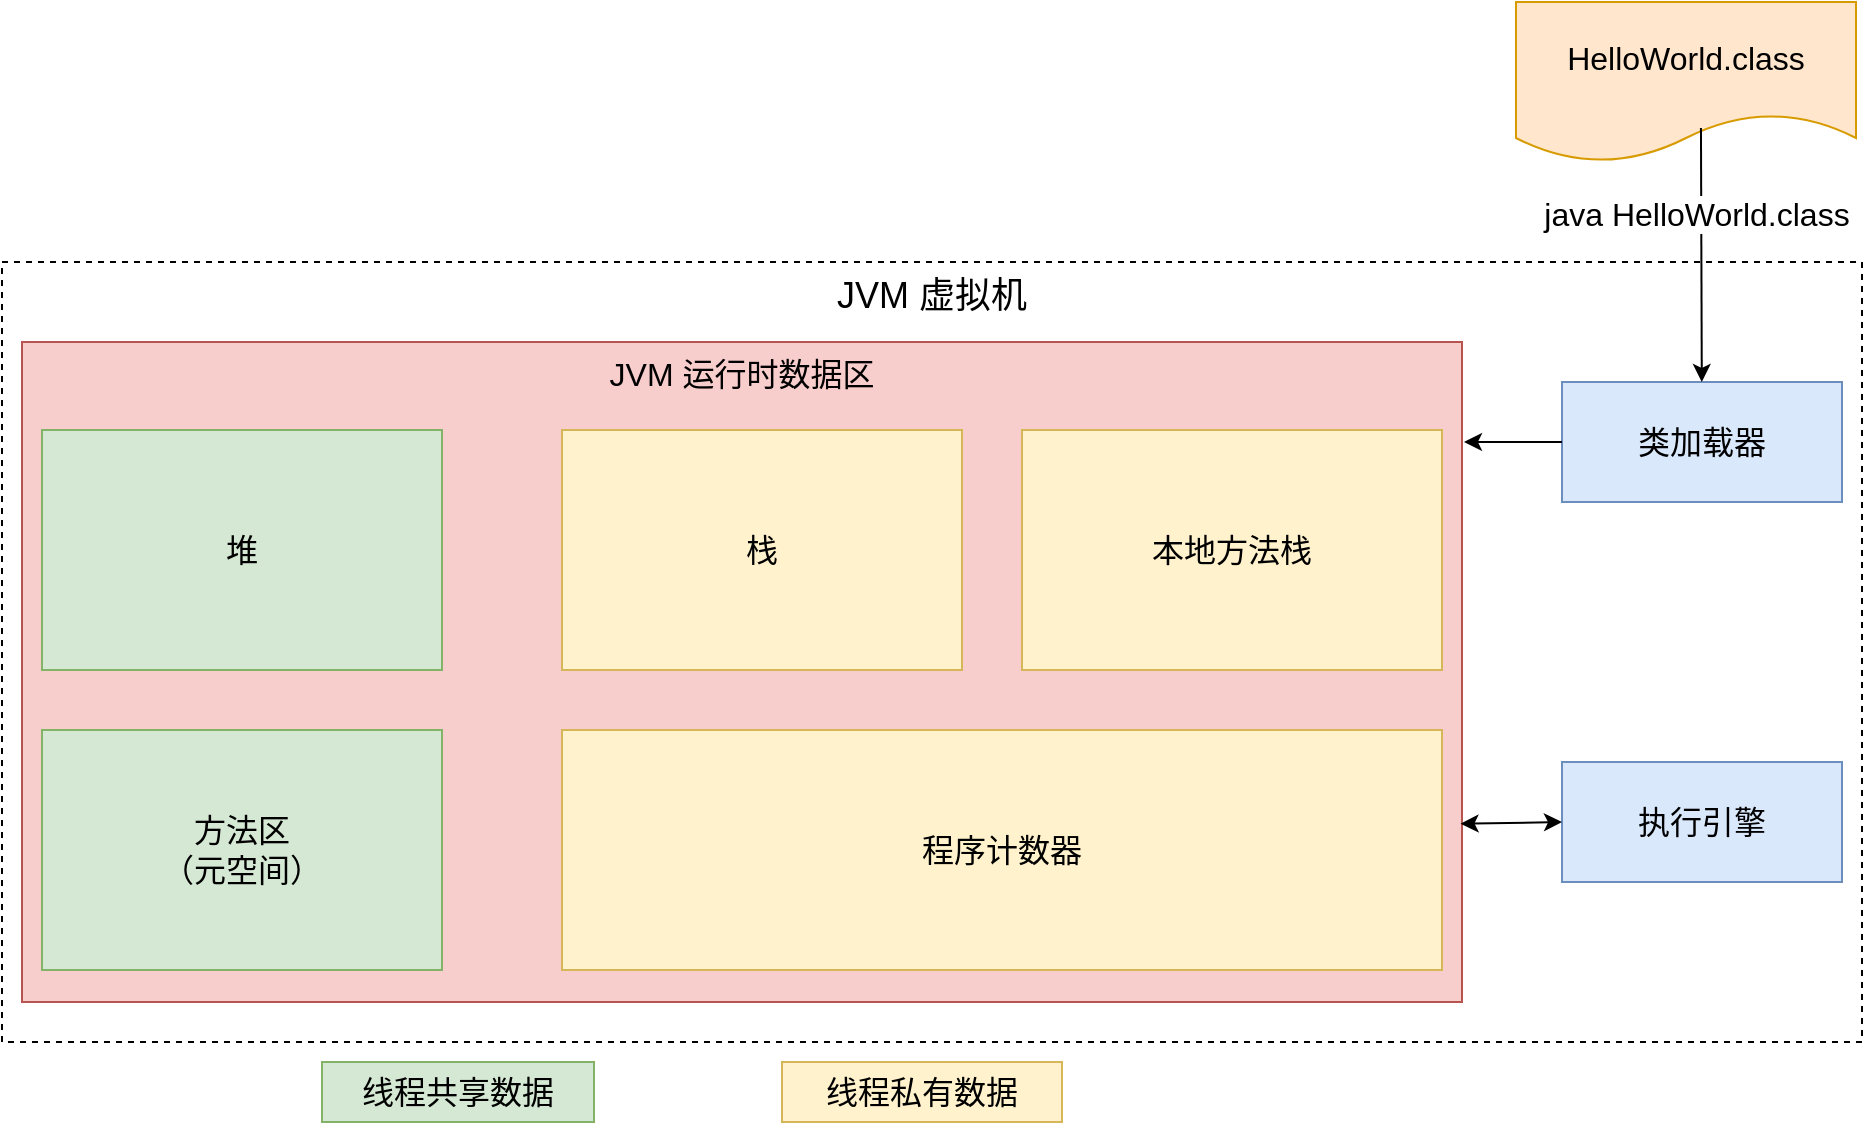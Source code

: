 <mxfile version="13.7.5" type="github" pages="2">
  <diagram id="oKN7M6dNuYELUgo0C7Qa" name="JVM图解">
    <mxGraphModel dx="1422" dy="1931" grid="1" gridSize="10" guides="1" tooltips="1" connect="1" arrows="1" fold="1" page="1" pageScale="1" pageWidth="827" pageHeight="1169" math="0" shadow="0">
      <root>
        <mxCell id="0" />
        <mxCell id="1" parent="0" />
        <mxCell id="CfQN3WBD9Ss2qPUTtW7r-1" value="JVM&amp;nbsp;虚拟机" style="rounded=0;whiteSpace=wrap;html=1;dashed=1;verticalAlign=top;align=center;fontSize=18;" vertex="1" parent="1">
          <mxGeometry x="280" y="90" width="930" height="390" as="geometry" />
        </mxCell>
        <mxCell id="CfQN3WBD9Ss2qPUTtW7r-2" value="JVM 运行时数据区" style="rounded=0;whiteSpace=wrap;html=1;verticalAlign=top;fontSize=16;fillColor=#f8cecc;strokeColor=#b85450;" vertex="1" parent="1">
          <mxGeometry x="290" y="130" width="720" height="330" as="geometry" />
        </mxCell>
        <mxCell id="CfQN3WBD9Ss2qPUTtW7r-3" value="类加载器" style="rounded=0;whiteSpace=wrap;html=1;fontSize=16;align=center;fillColor=#dae8fc;strokeColor=#6c8ebf;" vertex="1" parent="1">
          <mxGeometry x="1060" y="150" width="140" height="60" as="geometry" />
        </mxCell>
        <mxCell id="CfQN3WBD9Ss2qPUTtW7r-4" value="执行引擎" style="rounded=0;whiteSpace=wrap;html=1;fontSize=16;align=center;fillColor=#dae8fc;strokeColor=#6c8ebf;" vertex="1" parent="1">
          <mxGeometry x="1060" y="340" width="140" height="60" as="geometry" />
        </mxCell>
        <mxCell id="CfQN3WBD9Ss2qPUTtW7r-6" value="" style="endArrow=classic;html=1;fontSize=16;exitX=0;exitY=0.5;exitDx=0;exitDy=0;" edge="1" parent="1" source="CfQN3WBD9Ss2qPUTtW7r-3">
          <mxGeometry width="50" height="50" relative="1" as="geometry">
            <mxPoint x="1030" y="200" as="sourcePoint" />
            <mxPoint x="1011" y="180" as="targetPoint" />
          </mxGeometry>
        </mxCell>
        <mxCell id="CfQN3WBD9Ss2qPUTtW7r-7" value="" style="endArrow=classic;startArrow=classic;html=1;fontSize=16;entryX=0;entryY=0.5;entryDx=0;entryDy=0;exitX=0.999;exitY=0.73;exitDx=0;exitDy=0;exitPerimeter=0;" edge="1" parent="1" source="CfQN3WBD9Ss2qPUTtW7r-2" target="CfQN3WBD9Ss2qPUTtW7r-4">
          <mxGeometry width="50" height="50" relative="1" as="geometry">
            <mxPoint x="1000" y="420" as="sourcePoint" />
            <mxPoint x="1050" y="370" as="targetPoint" />
          </mxGeometry>
        </mxCell>
        <mxCell id="CfQN3WBD9Ss2qPUTtW7r-8" value="栈" style="rounded=0;whiteSpace=wrap;html=1;fontSize=16;align=center;fillColor=#fff2cc;strokeColor=#d6b656;" vertex="1" parent="1">
          <mxGeometry x="560" y="174" width="200" height="120" as="geometry" />
        </mxCell>
        <mxCell id="CfQN3WBD9Ss2qPUTtW7r-9" value="HelloWorld.class" style="shape=document;whiteSpace=wrap;html=1;boundedLbl=1;fontSize=16;align=center;fillColor=#ffe6cc;strokeColor=#d79b00;" vertex="1" parent="1">
          <mxGeometry x="1037" y="-40" width="170" height="80" as="geometry" />
        </mxCell>
        <mxCell id="CfQN3WBD9Ss2qPUTtW7r-10" value="" style="endArrow=classic;html=1;fontSize=16;exitX=0.544;exitY=0.788;exitDx=0;exitDy=0;exitPerimeter=0;" edge="1" parent="1" source="CfQN3WBD9Ss2qPUTtW7r-9" target="CfQN3WBD9Ss2qPUTtW7r-3">
          <mxGeometry width="50" height="50" relative="1" as="geometry">
            <mxPoint x="1070" y="190" as="sourcePoint" />
            <mxPoint x="1020" y="191.87" as="targetPoint" />
          </mxGeometry>
        </mxCell>
        <mxCell id="CfQN3WBD9Ss2qPUTtW7r-11" value="java HelloWorld.class" style="edgeLabel;html=1;align=center;verticalAlign=middle;resizable=0;points=[];fontSize=16;" vertex="1" connectable="0" parent="CfQN3WBD9Ss2qPUTtW7r-10">
          <mxGeometry x="-0.323" y="-3" relative="1" as="geometry">
            <mxPoint as="offset" />
          </mxGeometry>
        </mxCell>
        <mxCell id="CfQN3WBD9Ss2qPUTtW7r-12" value="本地方法栈" style="rounded=0;whiteSpace=wrap;html=1;fontSize=16;align=center;fillColor=#fff2cc;strokeColor=#d6b656;" vertex="1" parent="1">
          <mxGeometry x="790" y="174" width="210" height="120" as="geometry" />
        </mxCell>
        <mxCell id="CfQN3WBD9Ss2qPUTtW7r-13" value="堆" style="rounded=0;whiteSpace=wrap;html=1;fontSize=16;align=center;fillColor=#d5e8d4;strokeColor=#82b366;" vertex="1" parent="1">
          <mxGeometry x="300" y="174" width="200" height="120" as="geometry" />
        </mxCell>
        <mxCell id="CfQN3WBD9Ss2qPUTtW7r-14" value="方法区&lt;br&gt;（元空间）" style="rounded=0;whiteSpace=wrap;html=1;fontSize=16;align=center;fillColor=#d5e8d4;strokeColor=#82b366;" vertex="1" parent="1">
          <mxGeometry x="300" y="324" width="200" height="120" as="geometry" />
        </mxCell>
        <mxCell id="CfQN3WBD9Ss2qPUTtW7r-15" value="程序计数器" style="rounded=0;whiteSpace=wrap;html=1;fontSize=16;align=center;fillColor=#fff2cc;strokeColor=#d6b656;" vertex="1" parent="1">
          <mxGeometry x="560" y="324" width="440" height="120" as="geometry" />
        </mxCell>
        <mxCell id="CfQN3WBD9Ss2qPUTtW7r-16" value="线程共享数据" style="rounded=0;whiteSpace=wrap;html=1;fontSize=16;align=center;fillColor=#d5e8d4;strokeColor=#82b366;" vertex="1" parent="1">
          <mxGeometry x="440" y="490" width="136" height="30" as="geometry" />
        </mxCell>
        <mxCell id="CfQN3WBD9Ss2qPUTtW7r-17" value="线程私有数据" style="rounded=0;whiteSpace=wrap;html=1;fontSize=16;align=center;fillColor=#fff2cc;strokeColor=#d6b656;" vertex="1" parent="1">
          <mxGeometry x="670" y="490" width="140" height="30" as="geometry" />
        </mxCell>
      </root>
    </mxGraphModel>
  </diagram>
  <diagram id="u_JDWrYUakZ9n_nDM0ZO" name="栈线程详解">
    <mxGraphModel dx="1422" dy="1931" grid="1" gridSize="10" guides="1" tooltips="1" connect="1" arrows="1" fold="1" page="1" pageScale="1" pageWidth="827" pageHeight="1169" math="0" shadow="0">
      <root>
        <mxCell id="ylWOiKfSYNfDOjzABOMg-0" />
        <mxCell id="ylWOiKfSYNfDOjzABOMg-1" parent="ylWOiKfSYNfDOjzABOMg-0" />
        <mxCell id="RdaStuTrqbtH_QX1qmFq-0" value="例：main线程" style="rounded=0;whiteSpace=wrap;html=1;fontSize=16;align=center;verticalAlign=top;fillColor=#f5f5f5;strokeColor=#666666;fontColor=#333333;" vertex="1" parent="ylWOiKfSYNfDOjzABOMg-1">
          <mxGeometry x="80" y="-160" width="280" height="880" as="geometry" />
        </mxCell>
        <mxCell id="RdaStuTrqbtH_QX1qmFq-1" value="程序计数器" style="rounded=0;whiteSpace=wrap;html=1;fontSize=16;align=center;fillColor=#fff2cc;strokeColor=#d6b656;" vertex="1" parent="ylWOiKfSYNfDOjzABOMg-1">
          <mxGeometry x="100" y="610" width="240" height="100" as="geometry" />
        </mxCell>
        <mxCell id="RdaStuTrqbtH_QX1qmFq-3" value="本地方法栈" style="rounded=0;whiteSpace=wrap;html=1;fontSize=16;align=center;fillColor=#fff2cc;strokeColor=#d6b656;" vertex="1" parent="ylWOiKfSYNfDOjzABOMg-1">
          <mxGeometry x="100" y="500" width="240" height="100" as="geometry" />
        </mxCell>
        <mxCell id="RdaStuTrqbtH_QX1qmFq-4" value="栈FILO(先进后出)" style="rounded=0;whiteSpace=wrap;html=1;fontSize=16;align=center;verticalAlign=top;fillColor=#d5e8d4;strokeColor=#82b366;" vertex="1" parent="ylWOiKfSYNfDOjzABOMg-1">
          <mxGeometry x="100" y="-120" width="240" height="610" as="geometry" />
        </mxCell>
        <mxCell id="RdaStuTrqbtH_QX1qmFq-5" value="main栈帧" style="rounded=0;whiteSpace=wrap;html=1;fontSize=16;align=center;verticalAlign=top;fillColor=#dae8fc;strokeColor=#6c8ebf;" vertex="1" parent="ylWOiKfSYNfDOjzABOMg-1">
          <mxGeometry x="115" y="190" width="210" height="290" as="geometry" />
        </mxCell>
        <mxCell id="RdaStuTrqbtH_QX1qmFq-6" value="add(方法)栈帧" style="rounded=0;whiteSpace=wrap;html=1;fontSize=16;align=center;verticalAlign=top;fillColor=#dae8fc;strokeColor=#6c8ebf;" vertex="1" parent="ylWOiKfSYNfDOjzABOMg-1">
          <mxGeometry x="115" y="-90" width="210" height="270" as="geometry" />
        </mxCell>
        <mxCell id="RdaStuTrqbtH_QX1qmFq-22" style="edgeStyle=orthogonalEdgeStyle;rounded=0;orthogonalLoop=1;jettySize=auto;html=1;exitX=1;exitY=0.5;exitDx=0;exitDy=0;entryX=0;entryY=0.25;entryDx=0;entryDy=0;fontSize=16;" edge="1" parent="ylWOiKfSYNfDOjzABOMg-1" source="RdaStuTrqbtH_QX1qmFq-7" target="RdaStuTrqbtH_QX1qmFq-15">
          <mxGeometry relative="1" as="geometry" />
        </mxCell>
        <mxCell id="RdaStuTrqbtH_QX1qmFq-28" value="变量a入栈" style="edgeLabel;html=1;align=center;verticalAlign=middle;resizable=0;points=[];fontSize=16;" vertex="1" connectable="0" parent="RdaStuTrqbtH_QX1qmFq-22">
          <mxGeometry x="0.189" relative="1" as="geometry">
            <mxPoint as="offset" />
          </mxGeometry>
        </mxCell>
        <mxCell id="RdaStuTrqbtH_QX1qmFq-7" value="局部变量表" style="rounded=0;whiteSpace=wrap;html=1;fontSize=16;align=center;fillColor=#ffe6cc;strokeColor=#d79b00;" vertex="1" parent="ylWOiKfSYNfDOjzABOMg-1">
          <mxGeometry x="140" y="-50" width="170" height="40" as="geometry" />
        </mxCell>
        <mxCell id="RdaStuTrqbtH_QX1qmFq-23" style="edgeStyle=orthogonalEdgeStyle;rounded=0;orthogonalLoop=1;jettySize=auto;html=1;exitX=1;exitY=0.5;exitDx=0;exitDy=0;entryX=0;entryY=0.5;entryDx=0;entryDy=0;fontSize=16;" edge="1" parent="ylWOiKfSYNfDOjzABOMg-1" source="RdaStuTrqbtH_QX1qmFq-8" target="RdaStuTrqbtH_QX1qmFq-17">
          <mxGeometry relative="1" as="geometry" />
        </mxCell>
        <mxCell id="RdaStuTrqbtH_QX1qmFq-27" value="int 1&amp;nbsp;入栈" style="edgeLabel;html=1;align=center;verticalAlign=middle;resizable=0;points=[];fontSize=16;" vertex="1" connectable="0" parent="RdaStuTrqbtH_QX1qmFq-23">
          <mxGeometry x="-0.077" y="-2" relative="1" as="geometry">
            <mxPoint as="offset" />
          </mxGeometry>
        </mxCell>
        <mxCell id="RdaStuTrqbtH_QX1qmFq-8" value="操作数栈" style="rounded=0;whiteSpace=wrap;html=1;fontSize=16;align=center;fillColor=#ffe6cc;strokeColor=#d79b00;" vertex="1" parent="ylWOiKfSYNfDOjzABOMg-1">
          <mxGeometry x="140" width="170" height="40" as="geometry" />
        </mxCell>
        <mxCell id="RdaStuTrqbtH_QX1qmFq-9" value="方法出口" style="rounded=0;whiteSpace=wrap;html=1;fontSize=16;align=center;fillColor=#ffe6cc;strokeColor=#d79b00;" vertex="1" parent="ylWOiKfSYNfDOjzABOMg-1">
          <mxGeometry x="140" y="50" width="170" height="40" as="geometry" />
        </mxCell>
        <mxCell id="RdaStuTrqbtH_QX1qmFq-10" value="...." style="rounded=0;whiteSpace=wrap;html=1;fontSize=16;align=center;fillColor=#ffe6cc;strokeColor=#d79b00;" vertex="1" parent="ylWOiKfSYNfDOjzABOMg-1">
          <mxGeometry x="140" y="110" width="170" height="40" as="geometry" />
        </mxCell>
        <mxCell id="RdaStuTrqbtH_QX1qmFq-11" value="局部变量表" style="rounded=0;whiteSpace=wrap;html=1;fontSize=16;align=center;fillColor=#ffe6cc;strokeColor=#d79b00;" vertex="1" parent="ylWOiKfSYNfDOjzABOMg-1">
          <mxGeometry x="135" y="230" width="170" height="40" as="geometry" />
        </mxCell>
        <mxCell id="RdaStuTrqbtH_QX1qmFq-12" value="操作数栈" style="rounded=0;whiteSpace=wrap;html=1;fontSize=16;align=center;fillColor=#ffe6cc;strokeColor=#d79b00;" vertex="1" parent="ylWOiKfSYNfDOjzABOMg-1">
          <mxGeometry x="135" y="280" width="170" height="40" as="geometry" />
        </mxCell>
        <mxCell id="RdaStuTrqbtH_QX1qmFq-13" value="方法出口" style="rounded=0;whiteSpace=wrap;html=1;fontSize=16;align=center;fillColor=#ffe6cc;strokeColor=#d79b00;" vertex="1" parent="ylWOiKfSYNfDOjzABOMg-1">
          <mxGeometry x="135" y="330" width="170" height="40" as="geometry" />
        </mxCell>
        <mxCell id="RdaStuTrqbtH_QX1qmFq-14" value="...." style="rounded=0;whiteSpace=wrap;html=1;fontSize=16;align=center;fillColor=#ffe6cc;strokeColor=#d79b00;" vertex="1" parent="ylWOiKfSYNfDOjzABOMg-1">
          <mxGeometry x="135" y="390" width="170" height="40" as="geometry" />
        </mxCell>
        <mxCell id="RdaStuTrqbtH_QX1qmFq-15" value="局部变量表" style="rounded=0;whiteSpace=wrap;html=1;fontSize=16;align=center;fillColor=#ffe6cc;strokeColor=#d79b00;verticalAlign=top;" vertex="1" parent="ylWOiKfSYNfDOjzABOMg-1">
          <mxGeometry x="440" y="-120" width="216" height="160" as="geometry" />
        </mxCell>
        <mxCell id="RdaStuTrqbtH_QX1qmFq-16" value="a" style="rounded=0;whiteSpace=wrap;html=1;fontSize=16;align=center;" vertex="1" parent="ylWOiKfSYNfDOjzABOMg-1">
          <mxGeometry x="490" y="-90" width="120" height="20" as="geometry" />
        </mxCell>
        <mxCell id="RdaStuTrqbtH_QX1qmFq-17" value="操作数栈" style="rounded=0;whiteSpace=wrap;html=1;fontSize=16;align=center;fillColor=#ffe6cc;strokeColor=#d79b00;verticalAlign=top;" vertex="1" parent="ylWOiKfSYNfDOjzABOMg-1">
          <mxGeometry x="440" y="70" width="216" height="160" as="geometry" />
        </mxCell>
        <mxCell id="RdaStuTrqbtH_QX1qmFq-18" value="1" style="rounded=0;whiteSpace=wrap;html=1;fontSize=16;align=center;" vertex="1" parent="ylWOiKfSYNfDOjzABOMg-1">
          <mxGeometry x="488" y="100" width="120" height="20" as="geometry" />
        </mxCell>
        <mxCell id="RdaStuTrqbtH_QX1qmFq-29" value="" style="shape=flexArrow;endArrow=classic;html=1;fontSize=16;" edge="1" parent="ylWOiKfSYNfDOjzABOMg-1">
          <mxGeometry width="50" height="50" relative="1" as="geometry">
            <mxPoint x="660" y="50" as="sourcePoint" />
            <mxPoint x="760" y="50" as="targetPoint" />
          </mxGeometry>
        </mxCell>
        <mxCell id="RdaStuTrqbtH_QX1qmFq-44" value="int a = 1" style="edgeLabel;html=1;align=center;verticalAlign=middle;resizable=0;points=[];fontSize=16;" vertex="1" connectable="0" parent="RdaStuTrqbtH_QX1qmFq-29">
          <mxGeometry x="-0.371" y="1" relative="1" as="geometry">
            <mxPoint x="9" y="-19" as="offset" />
          </mxGeometry>
        </mxCell>
        <mxCell id="RdaStuTrqbtH_QX1qmFq-30" value="局部变量表" style="rounded=0;whiteSpace=wrap;html=1;fontSize=16;align=center;fillColor=#ffe6cc;strokeColor=#d79b00;verticalAlign=top;" vertex="1" parent="ylWOiKfSYNfDOjzABOMg-1">
          <mxGeometry x="760" y="-120" width="216" height="160" as="geometry" />
        </mxCell>
        <mxCell id="RdaStuTrqbtH_QX1qmFq-31" value="a = 1" style="rounded=0;whiteSpace=wrap;html=1;fontSize=16;align=center;" vertex="1" parent="ylWOiKfSYNfDOjzABOMg-1">
          <mxGeometry x="810" y="-90" width="120" height="20" as="geometry" />
        </mxCell>
        <mxCell id="RdaStuTrqbtH_QX1qmFq-32" value="操作数栈" style="rounded=0;whiteSpace=wrap;html=1;fontSize=16;align=center;fillColor=#ffe6cc;strokeColor=#d79b00;verticalAlign=top;" vertex="1" parent="ylWOiKfSYNfDOjzABOMg-1">
          <mxGeometry x="760" y="70" width="216" height="160" as="geometry" />
        </mxCell>
        <mxCell id="RdaStuTrqbtH_QX1qmFq-35" style="edgeStyle=orthogonalEdgeStyle;rounded=0;orthogonalLoop=1;jettySize=auto;html=1;exitX=1;exitY=0.5;exitDx=0;exitDy=0;entryX=0.158;entryY=1.1;entryDx=0;entryDy=0;entryPerimeter=0;fontSize=16;" edge="1" parent="ylWOiKfSYNfDOjzABOMg-1" source="RdaStuTrqbtH_QX1qmFq-33" target="RdaStuTrqbtH_QX1qmFq-34">
          <mxGeometry relative="1" as="geometry" />
        </mxCell>
        <mxCell id="RdaStuTrqbtH_QX1qmFq-36" value="出栈" style="edgeLabel;html=1;align=center;verticalAlign=middle;resizable=0;points=[];fontSize=16;" vertex="1" connectable="0" parent="RdaStuTrqbtH_QX1qmFq-35">
          <mxGeometry x="-0.207" y="-2" relative="1" as="geometry">
            <mxPoint as="offset" />
          </mxGeometry>
        </mxCell>
        <mxCell id="RdaStuTrqbtH_QX1qmFq-33" value="1" style="rounded=0;whiteSpace=wrap;html=1;fontSize=16;align=center;" vertex="1" parent="ylWOiKfSYNfDOjzABOMg-1">
          <mxGeometry x="808" y="110" width="120" height="20" as="geometry" />
        </mxCell>
        <mxCell id="RdaStuTrqbtH_QX1qmFq-37" style="edgeStyle=orthogonalEdgeStyle;rounded=0;orthogonalLoop=1;jettySize=auto;html=1;exitX=0.25;exitY=0;exitDx=0;exitDy=0;entryX=1;entryY=0.5;entryDx=0;entryDy=0;fontSize=16;" edge="1" parent="ylWOiKfSYNfDOjzABOMg-1" source="RdaStuTrqbtH_QX1qmFq-34" target="RdaStuTrqbtH_QX1qmFq-31">
          <mxGeometry relative="1" as="geometry" />
        </mxCell>
        <mxCell id="RdaStuTrqbtH_QX1qmFq-38" value="赋值给a" style="edgeLabel;html=1;align=center;verticalAlign=middle;resizable=0;points=[];fontSize=16;" vertex="1" connectable="0" parent="RdaStuTrqbtH_QX1qmFq-37">
          <mxGeometry x="-0.354" y="-3" relative="1" as="geometry">
            <mxPoint as="offset" />
          </mxGeometry>
        </mxCell>
        <mxCell id="RdaStuTrqbtH_QX1qmFq-34" value="1" style="rounded=0;whiteSpace=wrap;html=1;fontSize=16;align=center;" vertex="1" parent="ylWOiKfSYNfDOjzABOMg-1">
          <mxGeometry x="1020" y="20" width="120" height="20" as="geometry" />
        </mxCell>
        <mxCell id="RdaStuTrqbtH_QX1qmFq-39" value="局部变量表" style="rounded=0;whiteSpace=wrap;html=1;fontSize=16;align=center;fillColor=#ffe6cc;strokeColor=#d79b00;verticalAlign=top;" vertex="1" parent="ylWOiKfSYNfDOjzABOMg-1">
          <mxGeometry x="1230" y="-120" width="216" height="160" as="geometry" />
        </mxCell>
        <mxCell id="RdaStuTrqbtH_QX1qmFq-40" value="a = 1" style="rounded=0;whiteSpace=wrap;html=1;fontSize=16;align=center;" vertex="1" parent="ylWOiKfSYNfDOjzABOMg-1">
          <mxGeometry x="1280" y="-90" width="120" height="20" as="geometry" />
        </mxCell>
        <mxCell id="RdaStuTrqbtH_QX1qmFq-41" value="操作数栈" style="rounded=0;whiteSpace=wrap;html=1;fontSize=16;align=center;fillColor=#ffe6cc;strokeColor=#d79b00;verticalAlign=top;" vertex="1" parent="ylWOiKfSYNfDOjzABOMg-1">
          <mxGeometry x="1230" y="70" width="216" height="160" as="geometry" />
        </mxCell>
        <mxCell id="RdaStuTrqbtH_QX1qmFq-43" value="" style="shape=flexArrow;endArrow=classic;html=1;fontSize=16;" edge="1" parent="ylWOiKfSYNfDOjzABOMg-1">
          <mxGeometry width="50" height="50" relative="1" as="geometry">
            <mxPoint x="1130" y="60" as="sourcePoint" />
            <mxPoint x="1200" y="60" as="targetPoint" />
          </mxGeometry>
        </mxCell>
      </root>
    </mxGraphModel>
  </diagram>
</mxfile>
